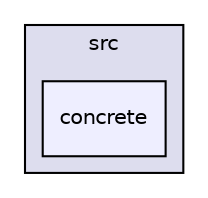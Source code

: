 digraph "src/concrete" {
  compound=true
  node [ fontsize="10", fontname="Helvetica"];
  edge [ labelfontsize="10", labelfontname="Helvetica"];
  subgraph clusterdir_68267d1309a1af8e8297ef4c3efbcdba {
    graph [ bgcolor="#ddddee", pencolor="black", label="src" fontname="Helvetica", fontsize="10", URL="dir_68267d1309a1af8e8297ef4c3efbcdba.html"]
  dir_931165ef8d44a9eecfed8a330c5981c3 [shape=box, label="concrete", style="filled", fillcolor="#eeeeff", pencolor="black", URL="dir_931165ef8d44a9eecfed8a330c5981c3.html"];
  }
}
